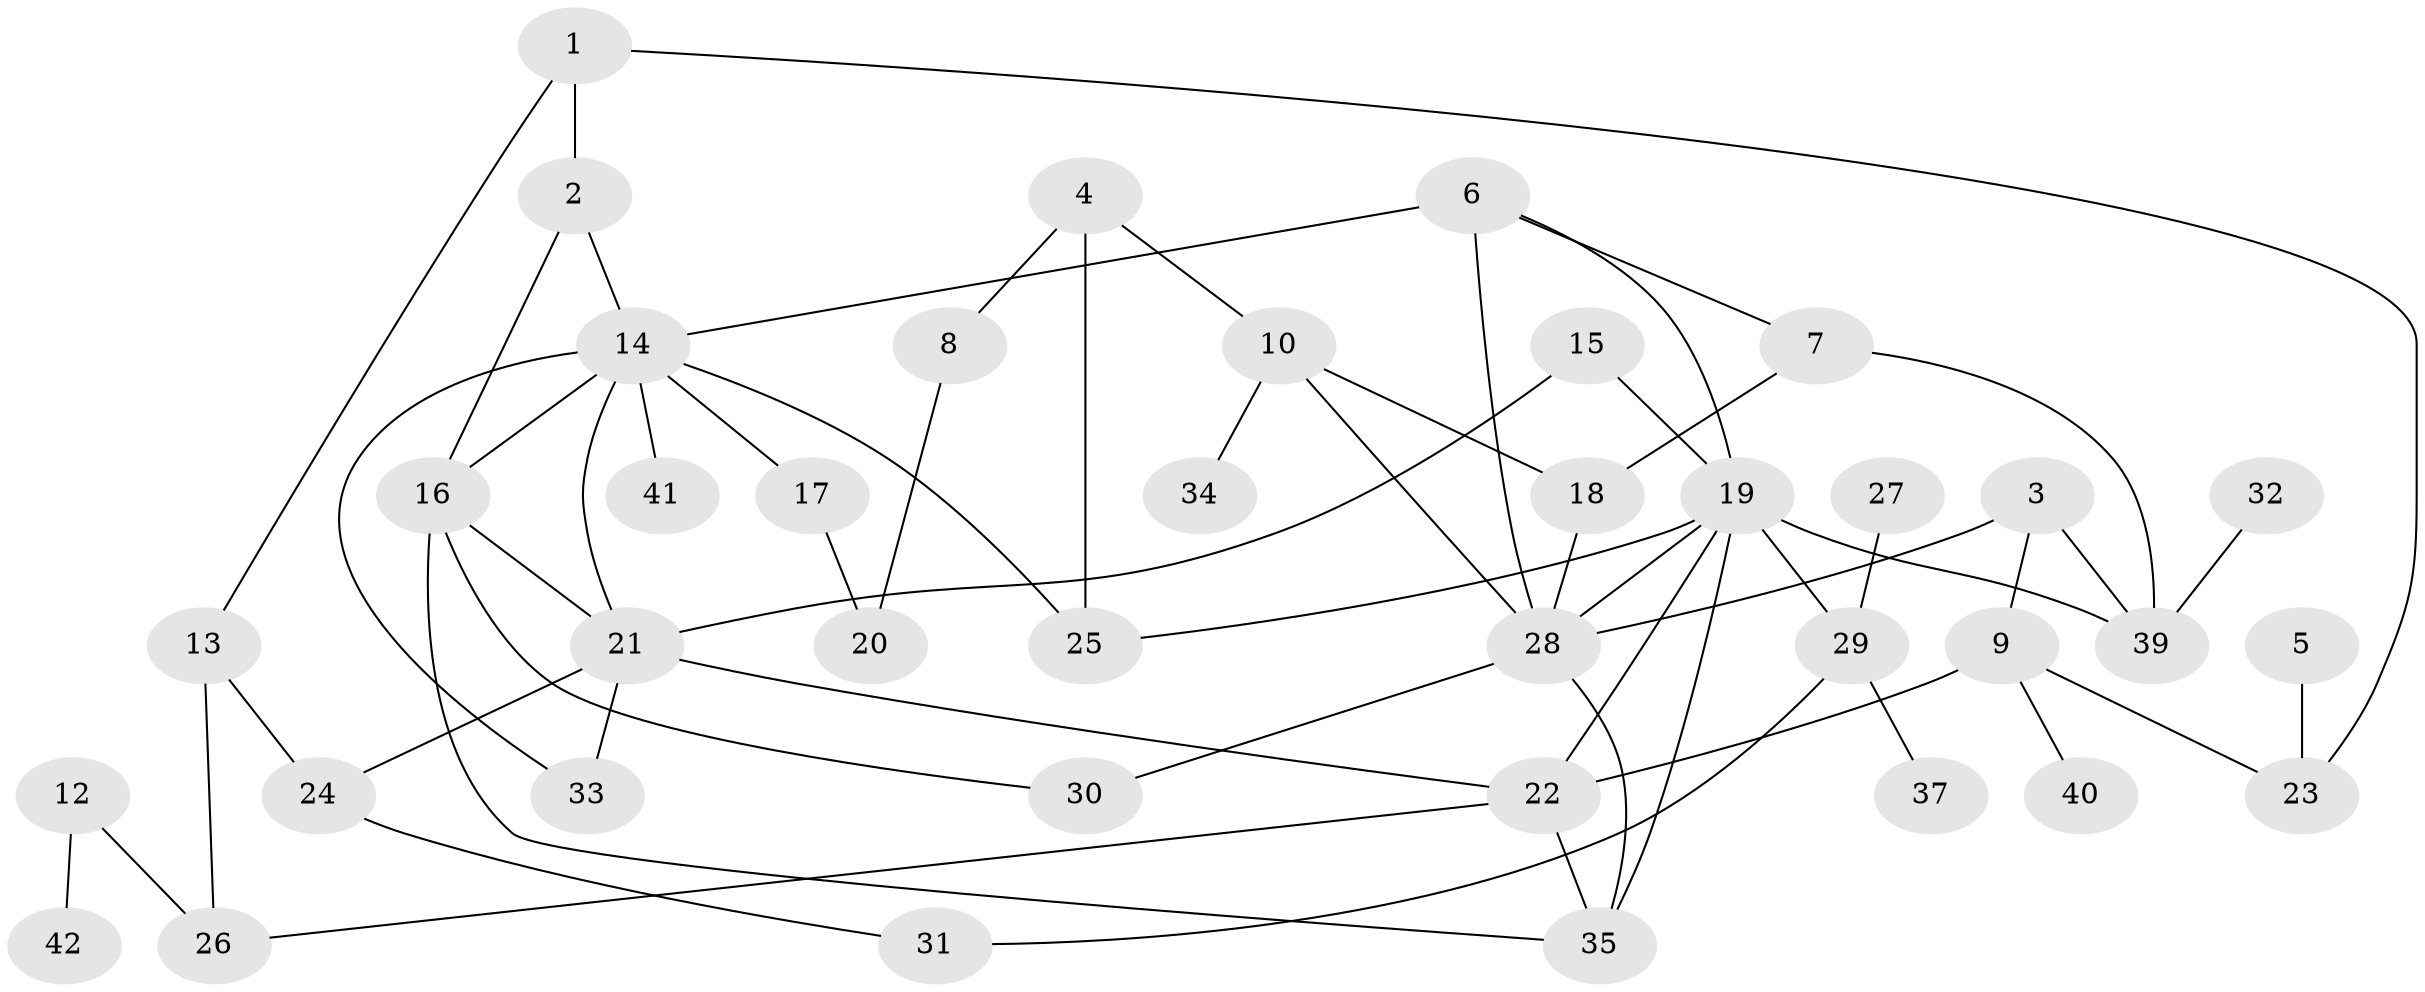// original degree distribution, {3: 0.1875, 1: 0.2604166666666667, 2: 0.3333333333333333, 0: 0.020833333333333332, 4: 0.11458333333333333, 6: 0.020833333333333332, 5: 0.03125, 7: 0.020833333333333332, 8: 0.010416666666666666}
// Generated by graph-tools (version 1.1) at 2025/48/03/04/25 22:48:11]
// undirected, 39 vertices, 60 edges
graph export_dot {
  node [color=gray90,style=filled];
  1;
  2;
  3;
  4;
  5;
  6;
  7;
  8;
  9;
  10;
  12;
  13;
  14;
  15;
  16;
  17;
  18;
  19;
  20;
  21;
  22;
  23;
  24;
  25;
  26;
  27;
  28;
  29;
  30;
  31;
  32;
  33;
  34;
  35;
  37;
  39;
  40;
  41;
  42;
  1 -- 2 [weight=1.0];
  1 -- 13 [weight=1.0];
  1 -- 23 [weight=1.0];
  2 -- 14 [weight=1.0];
  2 -- 16 [weight=1.0];
  3 -- 9 [weight=1.0];
  3 -- 28 [weight=1.0];
  3 -- 39 [weight=1.0];
  4 -- 8 [weight=1.0];
  4 -- 10 [weight=1.0];
  4 -- 25 [weight=3.0];
  5 -- 23 [weight=1.0];
  6 -- 7 [weight=1.0];
  6 -- 14 [weight=1.0];
  6 -- 19 [weight=1.0];
  6 -- 28 [weight=2.0];
  7 -- 18 [weight=1.0];
  7 -- 39 [weight=1.0];
  8 -- 20 [weight=1.0];
  9 -- 22 [weight=1.0];
  9 -- 23 [weight=1.0];
  9 -- 40 [weight=1.0];
  10 -- 18 [weight=1.0];
  10 -- 28 [weight=1.0];
  10 -- 34 [weight=1.0];
  12 -- 26 [weight=1.0];
  12 -- 42 [weight=1.0];
  13 -- 24 [weight=1.0];
  13 -- 26 [weight=1.0];
  14 -- 16 [weight=1.0];
  14 -- 17 [weight=1.0];
  14 -- 21 [weight=1.0];
  14 -- 25 [weight=1.0];
  14 -- 33 [weight=1.0];
  14 -- 41 [weight=1.0];
  15 -- 19 [weight=1.0];
  15 -- 21 [weight=1.0];
  16 -- 21 [weight=1.0];
  16 -- 30 [weight=1.0];
  16 -- 35 [weight=1.0];
  17 -- 20 [weight=1.0];
  18 -- 28 [weight=3.0];
  19 -- 22 [weight=3.0];
  19 -- 25 [weight=2.0];
  19 -- 28 [weight=1.0];
  19 -- 29 [weight=1.0];
  19 -- 35 [weight=1.0];
  19 -- 39 [weight=1.0];
  21 -- 22 [weight=1.0];
  21 -- 24 [weight=1.0];
  21 -- 33 [weight=1.0];
  22 -- 26 [weight=1.0];
  22 -- 35 [weight=1.0];
  24 -- 31 [weight=1.0];
  27 -- 29 [weight=1.0];
  28 -- 30 [weight=1.0];
  28 -- 35 [weight=1.0];
  29 -- 31 [weight=1.0];
  29 -- 37 [weight=1.0];
  32 -- 39 [weight=1.0];
}
